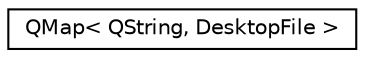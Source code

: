 digraph "类继承关系图"
{
  edge [fontname="Helvetica",fontsize="10",labelfontname="Helvetica",labelfontsize="10"];
  node [fontname="Helvetica",fontsize="10",shape=record];
  rankdir="LR";
  Node0 [label="QMap\< QString, DesktopFile \>",height=0.2,width=0.4,color="black", fillcolor="white", style="filled",URL="$class_q_map.html"];
}
